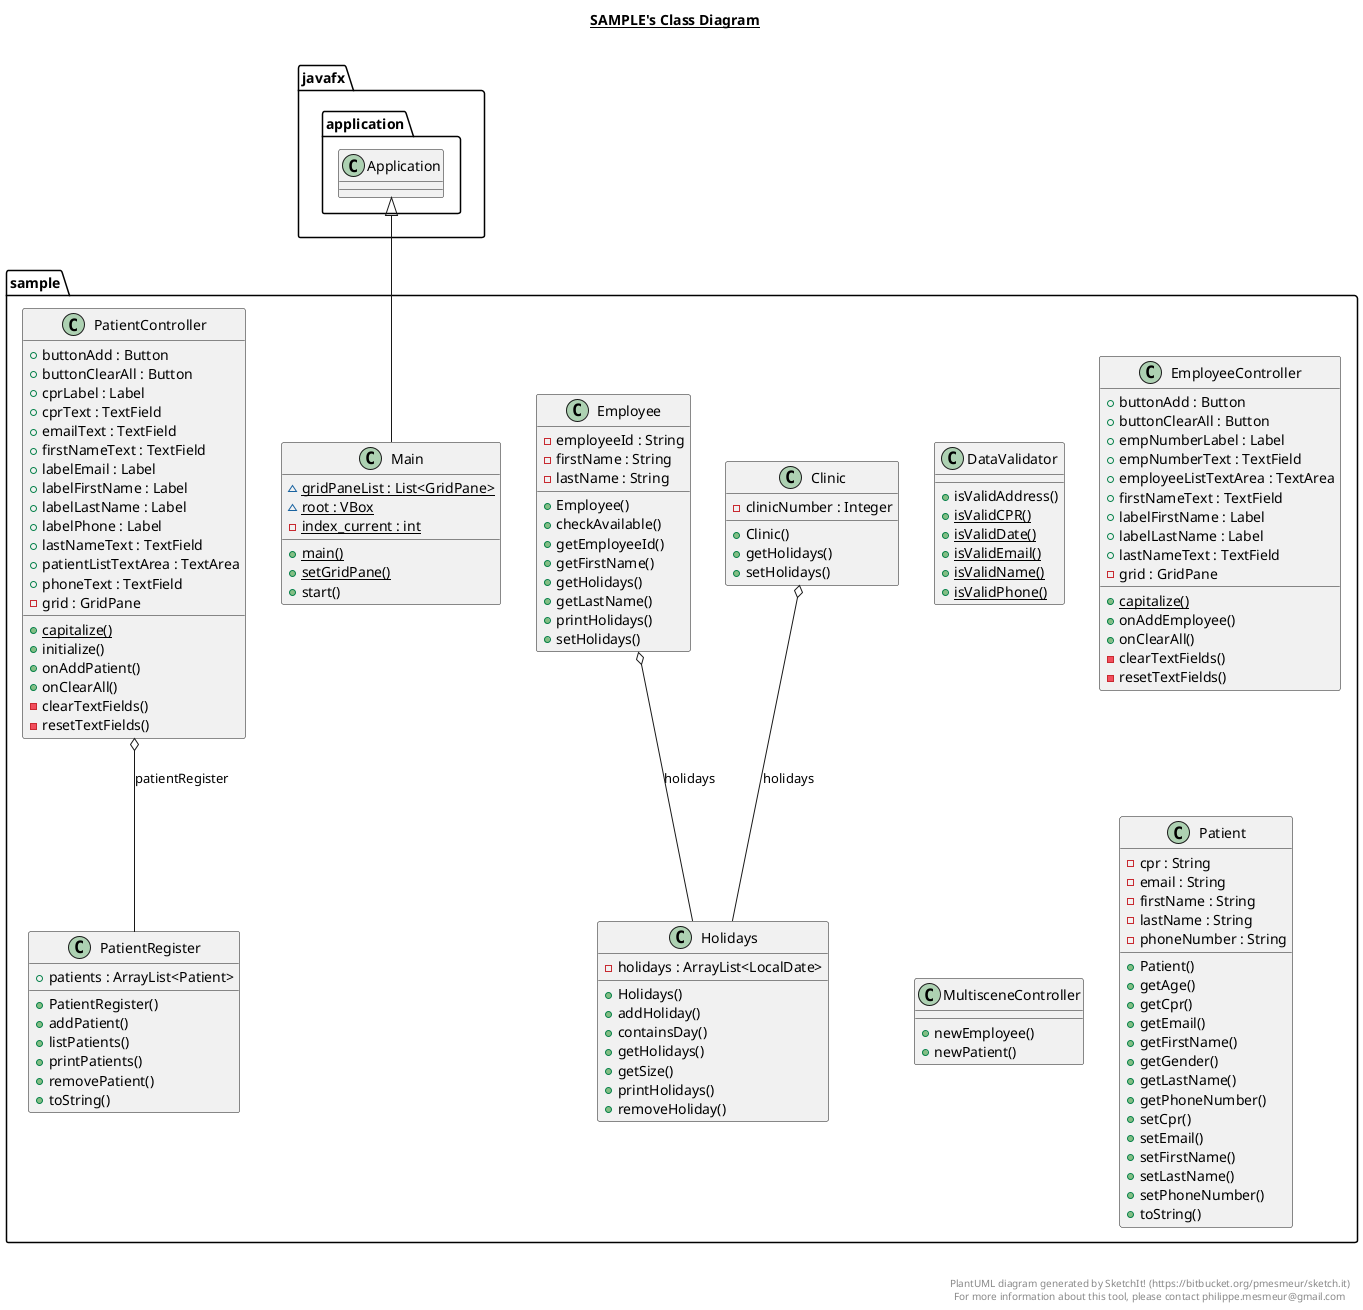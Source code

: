 @startuml

title __SAMPLE's Class Diagram__\n

  namespace sample {
    class sample.Clinic {
        - clinicNumber : Integer
        + Clinic()
        + getHolidays()
        + setHolidays()
    }
  }
  

  namespace sample {
    class sample.DataValidator {
        + isValidAddress()
        {static} + isValidCPR()
        {static} + isValidDate()
        {static} + isValidEmail()
        {static} + isValidName()
        {static} + isValidPhone()
    }
  }
  

  namespace sample {
    class sample.Employee {
        - employeeId : String
        - firstName : String
        - lastName : String
        + Employee()
        + checkAvailable()
        + getEmployeeId()
        + getFirstName()
        + getHolidays()
        + getLastName()
        + printHolidays()
        + setHolidays()
    }
  }
  

  namespace sample {
    class sample.EmployeeController {
        + buttonAdd : Button
        + buttonClearAll : Button
        + empNumberLabel : Label
        + empNumberText : TextField
        + employeeListTextArea : TextArea
        + firstNameText : TextField
        + labelFirstName : Label
        + labelLastName : Label
        + lastNameText : TextField
        - grid : GridPane
        {static} + capitalize()
        + onAddEmployee()
        + onClearAll()
        - clearTextFields()
        - resetTextFields()
    }
  }
  

  namespace sample {
    class sample.Holidays {
        - holidays : ArrayList<LocalDate>
        + Holidays()
        + addHoliday()
        + containsDay()
        + getHolidays()
        + getSize()
        + printHolidays()
        + removeHoliday()
    }
  }
  

  namespace sample {
    class sample.Main {
        {static} ~ gridPaneList : List<GridPane>
        {static} ~ root : VBox
        {static} - index_current : int
        {static} + main()
        {static} + setGridPane()
        + start()
    }
  }
  

  namespace sample {
    class sample.MultisceneController {
        + newEmployee()
        + newPatient()
    }
  }
  

  namespace sample {
    class sample.Patient {
        - cpr : String
        - email : String
        - firstName : String
        - lastName : String
        - phoneNumber : String
        + Patient()
        + getAge()
        + getCpr()
        + getEmail()
        + getFirstName()
        + getGender()
        + getLastName()
        + getPhoneNumber()
        + setCpr()
        + setEmail()
        + setFirstName()
        + setLastName()
        + setPhoneNumber()
        + toString()
    }
  }
  

  namespace sample {
    class sample.PatientController {
        + buttonAdd : Button
        + buttonClearAll : Button
        + cprLabel : Label
        + cprText : TextField
        + emailText : TextField
        + firstNameText : TextField
        + labelEmail : Label
        + labelFirstName : Label
        + labelLastName : Label
        + labelPhone : Label
        + lastNameText : TextField
        + patientListTextArea : TextArea
        + phoneText : TextField
        - grid : GridPane
        {static} + capitalize()
        + initialize()
        + onAddPatient()
        + onClearAll()
        - clearTextFields()
        - resetTextFields()
    }
  }
  

  namespace sample {
    class sample.PatientRegister {
        + patients : ArrayList<Patient>
        + PatientRegister()
        + addPatient()
        + listPatients()
        + printPatients()
        + removePatient()
        + toString()
    }
  }
  

  sample.Clinic o-- sample.Holidays : holidays
  sample.Employee o-- sample.Holidays : holidays
  sample.Main -up-|> javafx.application.Application
  sample.PatientController o-- sample.PatientRegister : patientRegister


right footer


PlantUML diagram generated by SketchIt! (https://bitbucket.org/pmesmeur/sketch.it)
For more information about this tool, please contact philippe.mesmeur@gmail.com
endfooter

@enduml
